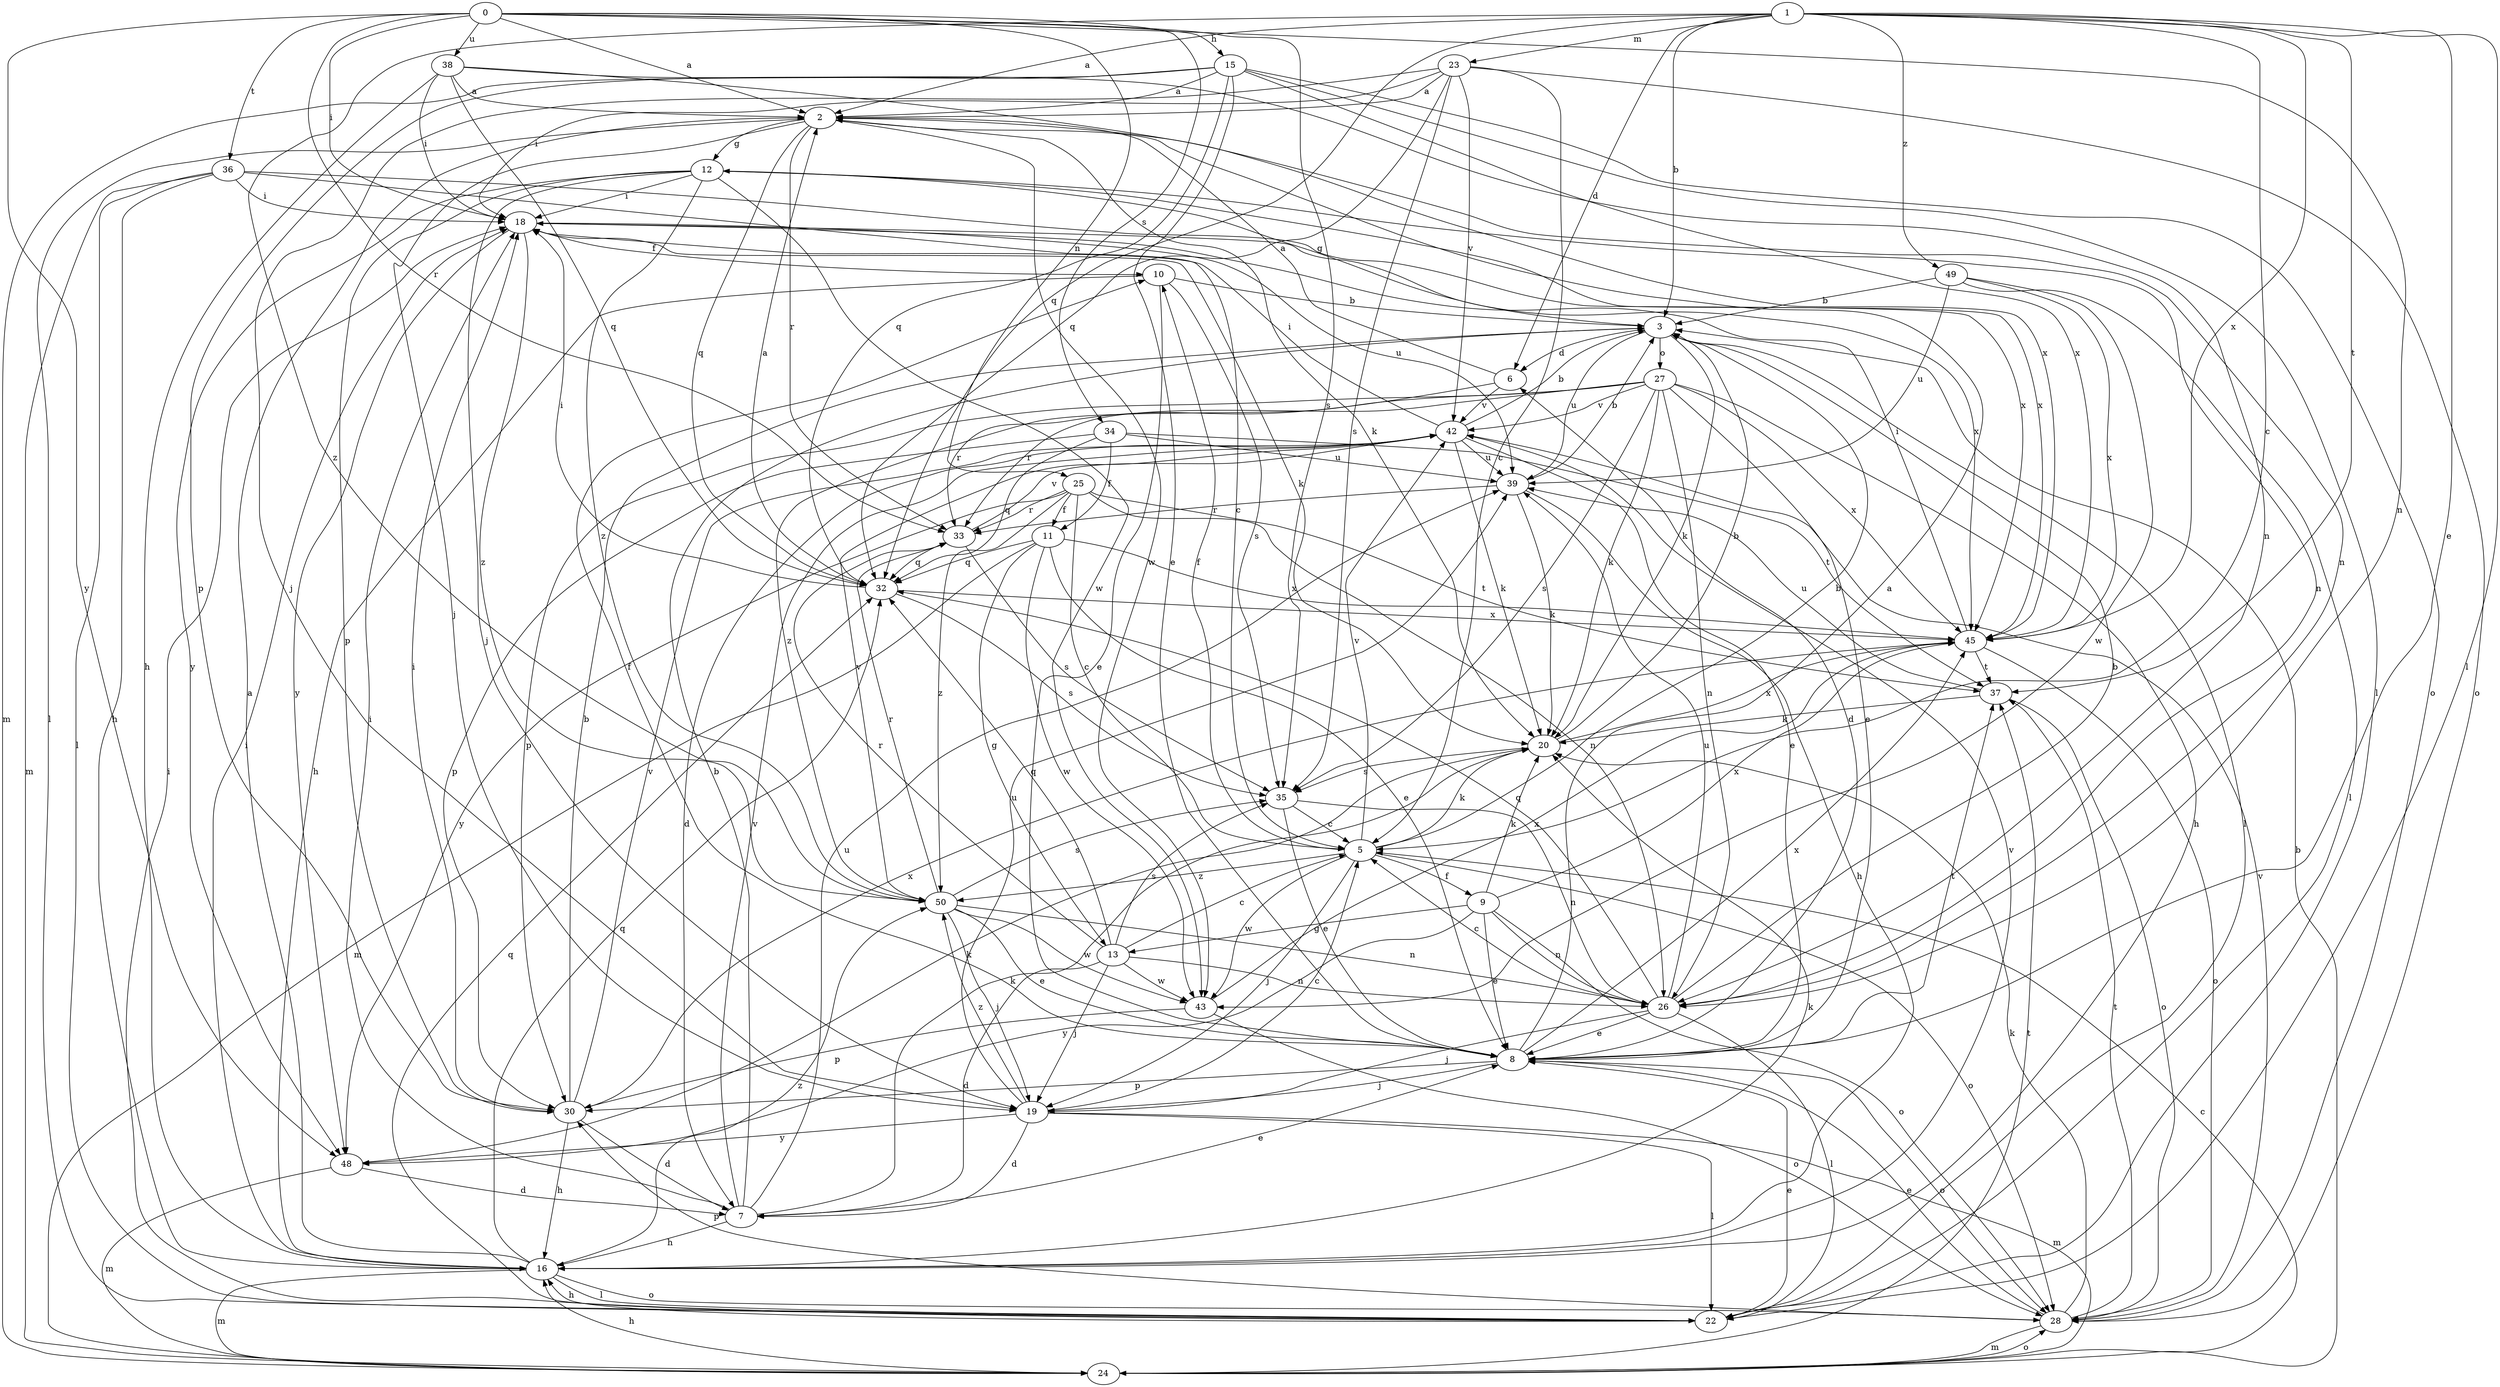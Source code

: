 strict digraph  {
0;
1;
2;
3;
5;
6;
7;
8;
9;
10;
11;
12;
13;
15;
16;
18;
19;
20;
22;
23;
24;
25;
26;
27;
28;
30;
32;
33;
34;
35;
36;
37;
38;
39;
42;
43;
45;
48;
49;
50;
0 -> 2  [label=a];
0 -> 15  [label=h];
0 -> 18  [label=i];
0 -> 25  [label=n];
0 -> 26  [label=n];
0 -> 33  [label=r];
0 -> 34  [label=s];
0 -> 35  [label=s];
0 -> 36  [label=t];
0 -> 38  [label=u];
0 -> 48  [label=y];
1 -> 2  [label=a];
1 -> 3  [label=b];
1 -> 5  [label=c];
1 -> 6  [label=d];
1 -> 8  [label=e];
1 -> 22  [label=l];
1 -> 23  [label=m];
1 -> 32  [label=q];
1 -> 37  [label=t];
1 -> 45  [label=x];
1 -> 49  [label=z];
1 -> 50  [label=z];
2 -> 12  [label=g];
2 -> 19  [label=j];
2 -> 20  [label=k];
2 -> 22  [label=l];
2 -> 26  [label=n];
2 -> 32  [label=q];
2 -> 33  [label=r];
2 -> 43  [label=w];
3 -> 6  [label=d];
3 -> 12  [label=g];
3 -> 20  [label=k];
3 -> 22  [label=l];
3 -> 27  [label=o];
3 -> 39  [label=u];
5 -> 3  [label=b];
5 -> 9  [label=f];
5 -> 10  [label=f];
5 -> 19  [label=j];
5 -> 20  [label=k];
5 -> 28  [label=o];
5 -> 42  [label=v];
5 -> 43  [label=w];
5 -> 50  [label=z];
6 -> 2  [label=a];
6 -> 33  [label=r];
6 -> 42  [label=v];
7 -> 3  [label=b];
7 -> 8  [label=e];
7 -> 16  [label=h];
7 -> 18  [label=i];
7 -> 20  [label=k];
7 -> 39  [label=u];
7 -> 42  [label=v];
8 -> 2  [label=a];
8 -> 6  [label=d];
8 -> 10  [label=f];
8 -> 19  [label=j];
8 -> 28  [label=o];
8 -> 30  [label=p];
8 -> 37  [label=t];
8 -> 45  [label=x];
9 -> 8  [label=e];
9 -> 13  [label=g];
9 -> 20  [label=k];
9 -> 26  [label=n];
9 -> 28  [label=o];
9 -> 45  [label=x];
9 -> 48  [label=y];
10 -> 3  [label=b];
10 -> 8  [label=e];
10 -> 16  [label=h];
10 -> 35  [label=s];
11 -> 8  [label=e];
11 -> 13  [label=g];
11 -> 24  [label=m];
11 -> 32  [label=q];
11 -> 43  [label=w];
11 -> 45  [label=x];
12 -> 18  [label=i];
12 -> 19  [label=j];
12 -> 26  [label=n];
12 -> 30  [label=p];
12 -> 43  [label=w];
12 -> 45  [label=x];
12 -> 48  [label=y];
12 -> 50  [label=z];
13 -> 5  [label=c];
13 -> 7  [label=d];
13 -> 19  [label=j];
13 -> 26  [label=n];
13 -> 32  [label=q];
13 -> 33  [label=r];
13 -> 35  [label=s];
13 -> 43  [label=w];
15 -> 2  [label=a];
15 -> 8  [label=e];
15 -> 22  [label=l];
15 -> 24  [label=m];
15 -> 28  [label=o];
15 -> 30  [label=p];
15 -> 32  [label=q];
15 -> 45  [label=x];
16 -> 2  [label=a];
16 -> 18  [label=i];
16 -> 20  [label=k];
16 -> 22  [label=l];
16 -> 24  [label=m];
16 -> 28  [label=o];
16 -> 32  [label=q];
16 -> 42  [label=v];
16 -> 50  [label=z];
18 -> 10  [label=f];
18 -> 20  [label=k];
18 -> 39  [label=u];
18 -> 45  [label=x];
18 -> 48  [label=y];
18 -> 50  [label=z];
19 -> 5  [label=c];
19 -> 7  [label=d];
19 -> 22  [label=l];
19 -> 24  [label=m];
19 -> 39  [label=u];
19 -> 48  [label=y];
19 -> 50  [label=z];
20 -> 3  [label=b];
20 -> 35  [label=s];
20 -> 45  [label=x];
22 -> 8  [label=e];
22 -> 16  [label=h];
22 -> 18  [label=i];
22 -> 32  [label=q];
23 -> 2  [label=a];
23 -> 5  [label=c];
23 -> 18  [label=i];
23 -> 19  [label=j];
23 -> 28  [label=o];
23 -> 32  [label=q];
23 -> 35  [label=s];
23 -> 42  [label=v];
24 -> 3  [label=b];
24 -> 5  [label=c];
24 -> 16  [label=h];
24 -> 28  [label=o];
24 -> 37  [label=t];
25 -> 5  [label=c];
25 -> 11  [label=f];
25 -> 26  [label=n];
25 -> 33  [label=r];
25 -> 37  [label=t];
25 -> 48  [label=y];
25 -> 50  [label=z];
26 -> 3  [label=b];
26 -> 5  [label=c];
26 -> 8  [label=e];
26 -> 19  [label=j];
26 -> 22  [label=l];
26 -> 32  [label=q];
26 -> 39  [label=u];
27 -> 8  [label=e];
27 -> 16  [label=h];
27 -> 20  [label=k];
27 -> 26  [label=n];
27 -> 30  [label=p];
27 -> 33  [label=r];
27 -> 35  [label=s];
27 -> 42  [label=v];
27 -> 45  [label=x];
27 -> 50  [label=z];
28 -> 8  [label=e];
28 -> 20  [label=k];
28 -> 24  [label=m];
28 -> 30  [label=p];
28 -> 37  [label=t];
28 -> 42  [label=v];
30 -> 3  [label=b];
30 -> 7  [label=d];
30 -> 16  [label=h];
30 -> 18  [label=i];
30 -> 42  [label=v];
30 -> 45  [label=x];
32 -> 2  [label=a];
32 -> 18  [label=i];
32 -> 35  [label=s];
32 -> 45  [label=x];
33 -> 32  [label=q];
33 -> 35  [label=s];
33 -> 42  [label=v];
34 -> 11  [label=f];
34 -> 30  [label=p];
34 -> 32  [label=q];
34 -> 37  [label=t];
34 -> 39  [label=u];
35 -> 5  [label=c];
35 -> 8  [label=e];
35 -> 26  [label=n];
36 -> 5  [label=c];
36 -> 16  [label=h];
36 -> 18  [label=i];
36 -> 22  [label=l];
36 -> 24  [label=m];
36 -> 45  [label=x];
37 -> 20  [label=k];
37 -> 28  [label=o];
37 -> 39  [label=u];
38 -> 2  [label=a];
38 -> 16  [label=h];
38 -> 18  [label=i];
38 -> 26  [label=n];
38 -> 32  [label=q];
38 -> 45  [label=x];
39 -> 3  [label=b];
39 -> 16  [label=h];
39 -> 20  [label=k];
39 -> 33  [label=r];
42 -> 3  [label=b];
42 -> 7  [label=d];
42 -> 8  [label=e];
42 -> 18  [label=i];
42 -> 20  [label=k];
42 -> 39  [label=u];
43 -> 28  [label=o];
43 -> 30  [label=p];
43 -> 45  [label=x];
45 -> 18  [label=i];
45 -> 28  [label=o];
45 -> 37  [label=t];
48 -> 7  [label=d];
48 -> 20  [label=k];
48 -> 24  [label=m];
49 -> 3  [label=b];
49 -> 22  [label=l];
49 -> 39  [label=u];
49 -> 43  [label=w];
49 -> 45  [label=x];
50 -> 8  [label=e];
50 -> 19  [label=j];
50 -> 26  [label=n];
50 -> 33  [label=r];
50 -> 35  [label=s];
50 -> 42  [label=v];
50 -> 43  [label=w];
}

